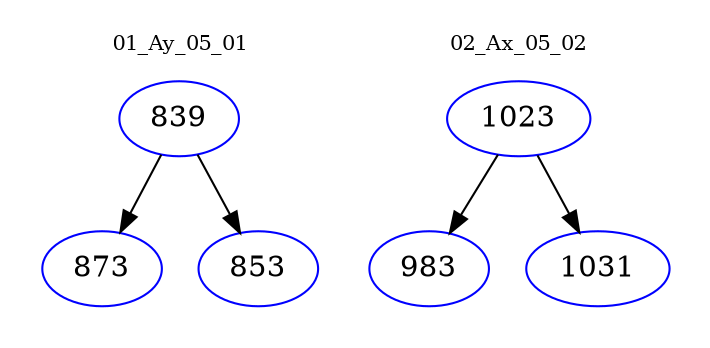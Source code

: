 digraph{
subgraph cluster_0 {
color = white
label = "01_Ay_05_01";
fontsize=10;
T0_839 [label="839", color="blue"]
T0_839 -> T0_873 [color="black"]
T0_873 [label="873", color="blue"]
T0_839 -> T0_853 [color="black"]
T0_853 [label="853", color="blue"]
}
subgraph cluster_1 {
color = white
label = "02_Ax_05_02";
fontsize=10;
T1_1023 [label="1023", color="blue"]
T1_1023 -> T1_983 [color="black"]
T1_983 [label="983", color="blue"]
T1_1023 -> T1_1031 [color="black"]
T1_1031 [label="1031", color="blue"]
}
}
